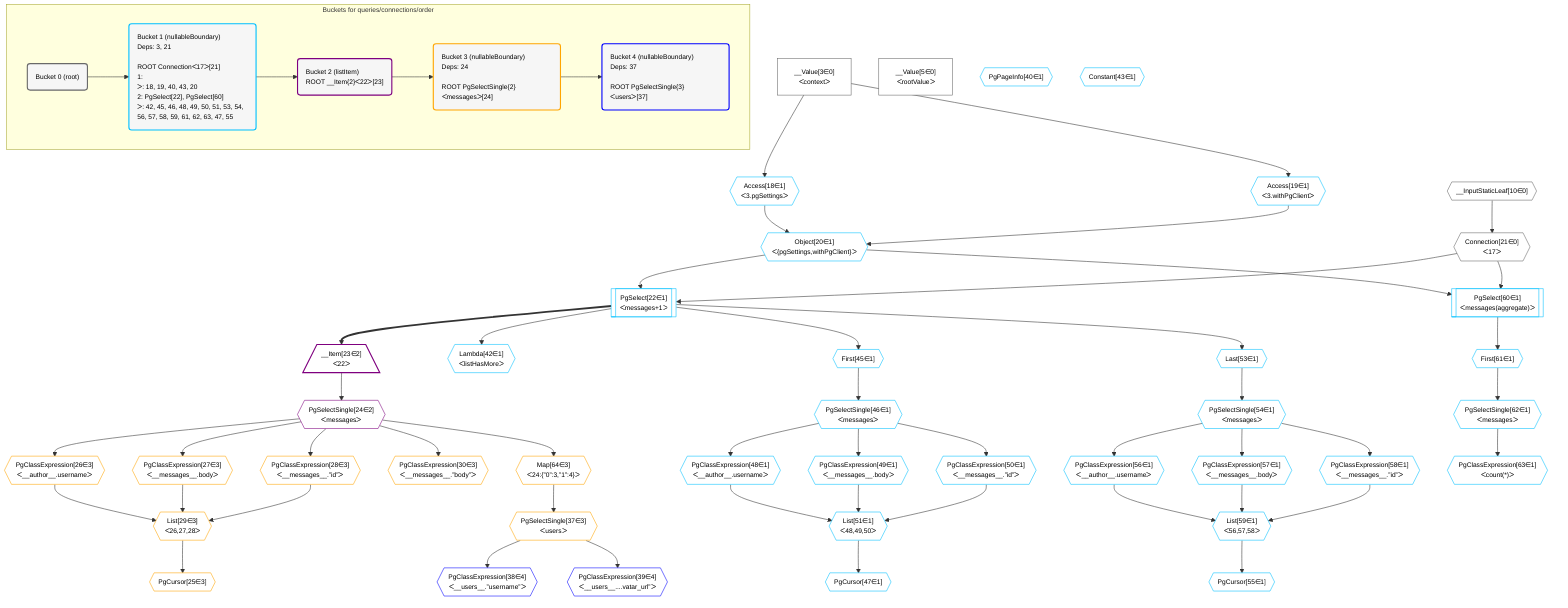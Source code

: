 %%{init: {'themeVariables': { 'fontSize': '12px'}}}%%
graph TD
    classDef path fill:#eee,stroke:#000,color:#000
    classDef plan fill:#fff,stroke-width:1px,color:#000
    classDef itemplan fill:#fff,stroke-width:2px,color:#000
    classDef unbatchedplan fill:#dff,stroke-width:1px,color:#000
    classDef sideeffectplan fill:#fcc,stroke-width:2px,color:#000
    classDef bucket fill:#f6f6f6,color:#000,stroke-width:2px,text-align:left


    %% define steps
    __Value3["__Value[3∈0]<br />ᐸcontextᐳ"]:::plan
    __Value5["__Value[5∈0]<br />ᐸrootValueᐳ"]:::plan
    __InputStaticLeaf10{{"__InputStaticLeaf[10∈0]"}}:::plan
    Access18{{"Access[18∈1]<br />ᐸ3.pgSettingsᐳ"}}:::plan
    Access19{{"Access[19∈1]<br />ᐸ3.withPgClientᐳ"}}:::plan
    Object20{{"Object[20∈1]<br />ᐸ{pgSettings,withPgClient}ᐳ"}}:::plan
    Connection21{{"Connection[21∈0]<br />ᐸ17ᐳ"}}:::plan
    PgSelect22[["PgSelect[22∈1]<br />ᐸmessages+1ᐳ"]]:::plan
    __Item23[/"__Item[23∈2]<br />ᐸ22ᐳ"\]:::itemplan
    PgSelectSingle24{{"PgSelectSingle[24∈2]<br />ᐸmessagesᐳ"}}:::plan
    PgClassExpression26{{"PgClassExpression[26∈3]<br />ᐸ__author__.usernameᐳ"}}:::plan
    PgClassExpression27{{"PgClassExpression[27∈3]<br />ᐸ__messages__.bodyᐳ"}}:::plan
    PgClassExpression28{{"PgClassExpression[28∈3]<br />ᐸ__messages__.”id”ᐳ"}}:::plan
    List29{{"List[29∈3]<br />ᐸ26,27,28ᐳ"}}:::plan
    PgCursor25{{"PgCursor[25∈3]"}}:::plan
    PgClassExpression30{{"PgClassExpression[30∈3]<br />ᐸ__messages__.”body”ᐳ"}}:::plan
    Map64{{"Map[64∈3]<br />ᐸ24:{”0”:3,”1”:4}ᐳ"}}:::plan
    PgSelectSingle37{{"PgSelectSingle[37∈3]<br />ᐸusersᐳ"}}:::plan
    PgClassExpression38{{"PgClassExpression[38∈4]<br />ᐸ__users__.”username”ᐳ"}}:::plan
    PgClassExpression39{{"PgClassExpression[39∈4]<br />ᐸ__users__....vatar_url”ᐳ"}}:::plan
    PgPageInfo40{{"PgPageInfo[40∈1]"}}:::plan
    Lambda42{{"Lambda[42∈1]<br />ᐸlistHasMoreᐳ"}}:::plan
    Constant43{{"Constant[43∈1]"}}:::plan
    First45{{"First[45∈1]"}}:::plan
    PgSelectSingle46{{"PgSelectSingle[46∈1]<br />ᐸmessagesᐳ"}}:::plan
    PgClassExpression48{{"PgClassExpression[48∈1]<br />ᐸ__author__.usernameᐳ"}}:::plan
    PgClassExpression49{{"PgClassExpression[49∈1]<br />ᐸ__messages__.bodyᐳ"}}:::plan
    PgClassExpression50{{"PgClassExpression[50∈1]<br />ᐸ__messages__.”id”ᐳ"}}:::plan
    List51{{"List[51∈1]<br />ᐸ48,49,50ᐳ"}}:::plan
    PgCursor47{{"PgCursor[47∈1]"}}:::plan
    Last53{{"Last[53∈1]"}}:::plan
    PgSelectSingle54{{"PgSelectSingle[54∈1]<br />ᐸmessagesᐳ"}}:::plan
    PgClassExpression56{{"PgClassExpression[56∈1]<br />ᐸ__author__.usernameᐳ"}}:::plan
    PgClassExpression57{{"PgClassExpression[57∈1]<br />ᐸ__messages__.bodyᐳ"}}:::plan
    PgClassExpression58{{"PgClassExpression[58∈1]<br />ᐸ__messages__.”id”ᐳ"}}:::plan
    List59{{"List[59∈1]<br />ᐸ56,57,58ᐳ"}}:::plan
    PgCursor55{{"PgCursor[55∈1]"}}:::plan
    PgSelect60[["PgSelect[60∈1]<br />ᐸmessages(aggregate)ᐳ"]]:::plan
    First61{{"First[61∈1]"}}:::plan
    PgSelectSingle62{{"PgSelectSingle[62∈1]<br />ᐸmessagesᐳ"}}:::plan
    PgClassExpression63{{"PgClassExpression[63∈1]<br />ᐸcount(*)ᐳ"}}:::plan

    %% plan dependencies
    __Value3 --> Access18
    __Value3 --> Access19
    Access18 & Access19 --> Object20
    __InputStaticLeaf10 --> Connection21
    Object20 & Connection21 --> PgSelect22
    PgSelect22 ==> __Item23
    __Item23 --> PgSelectSingle24
    PgSelectSingle24 --> PgClassExpression26
    PgSelectSingle24 --> PgClassExpression27
    PgSelectSingle24 --> PgClassExpression28
    PgClassExpression26 & PgClassExpression27 & PgClassExpression28 --> List29
    List29 --> PgCursor25
    PgSelectSingle24 --> PgClassExpression30
    PgSelectSingle24 --> Map64
    Map64 --> PgSelectSingle37
    PgSelectSingle37 --> PgClassExpression38
    PgSelectSingle37 --> PgClassExpression39
    PgSelect22 --> Lambda42
    PgSelect22 --> First45
    First45 --> PgSelectSingle46
    PgSelectSingle46 --> PgClassExpression48
    PgSelectSingle46 --> PgClassExpression49
    PgSelectSingle46 --> PgClassExpression50
    PgClassExpression48 & PgClassExpression49 & PgClassExpression50 --> List51
    List51 --> PgCursor47
    PgSelect22 --> Last53
    Last53 --> PgSelectSingle54
    PgSelectSingle54 --> PgClassExpression56
    PgSelectSingle54 --> PgClassExpression57
    PgSelectSingle54 --> PgClassExpression58
    PgClassExpression56 & PgClassExpression57 & PgClassExpression58 --> List59
    List59 --> PgCursor55
    Object20 & Connection21 --> PgSelect60
    PgSelect60 --> First61
    First61 --> PgSelectSingle62
    PgSelectSingle62 --> PgClassExpression63

    subgraph "Buckets for queries/connections/order"
    Bucket0("Bucket 0 (root)"):::bucket
    classDef bucket0 stroke:#696969
    class Bucket0,__Value3,__Value5,__InputStaticLeaf10,Connection21 bucket0
    Bucket1("Bucket 1 (nullableBoundary)<br />Deps: 3, 21<br /><br />ROOT Connectionᐸ17ᐳ[21]<br />1: <br />ᐳ: 18, 19, 40, 43, 20<br />2: PgSelect[22], PgSelect[60]<br />ᐳ: 42, 45, 46, 48, 49, 50, 51, 53, 54, 56, 57, 58, 59, 61, 62, 63, 47, 55"):::bucket
    classDef bucket1 stroke:#00bfff
    class Bucket1,Access18,Access19,Object20,PgSelect22,PgPageInfo40,Lambda42,Constant43,First45,PgSelectSingle46,PgCursor47,PgClassExpression48,PgClassExpression49,PgClassExpression50,List51,Last53,PgSelectSingle54,PgCursor55,PgClassExpression56,PgClassExpression57,PgClassExpression58,List59,PgSelect60,First61,PgSelectSingle62,PgClassExpression63 bucket1
    Bucket2("Bucket 2 (listItem)<br />ROOT __Item{2}ᐸ22ᐳ[23]"):::bucket
    classDef bucket2 stroke:#7f007f
    class Bucket2,__Item23,PgSelectSingle24 bucket2
    Bucket3("Bucket 3 (nullableBoundary)<br />Deps: 24<br /><br />ROOT PgSelectSingle{2}ᐸmessagesᐳ[24]"):::bucket
    classDef bucket3 stroke:#ffa500
    class Bucket3,PgCursor25,PgClassExpression26,PgClassExpression27,PgClassExpression28,List29,PgClassExpression30,PgSelectSingle37,Map64 bucket3
    Bucket4("Bucket 4 (nullableBoundary)<br />Deps: 37<br /><br />ROOT PgSelectSingle{3}ᐸusersᐳ[37]"):::bucket
    classDef bucket4 stroke:#0000ff
    class Bucket4,PgClassExpression38,PgClassExpression39 bucket4
    Bucket0 --> Bucket1
    Bucket1 --> Bucket2
    Bucket2 --> Bucket3
    Bucket3 --> Bucket4
    end